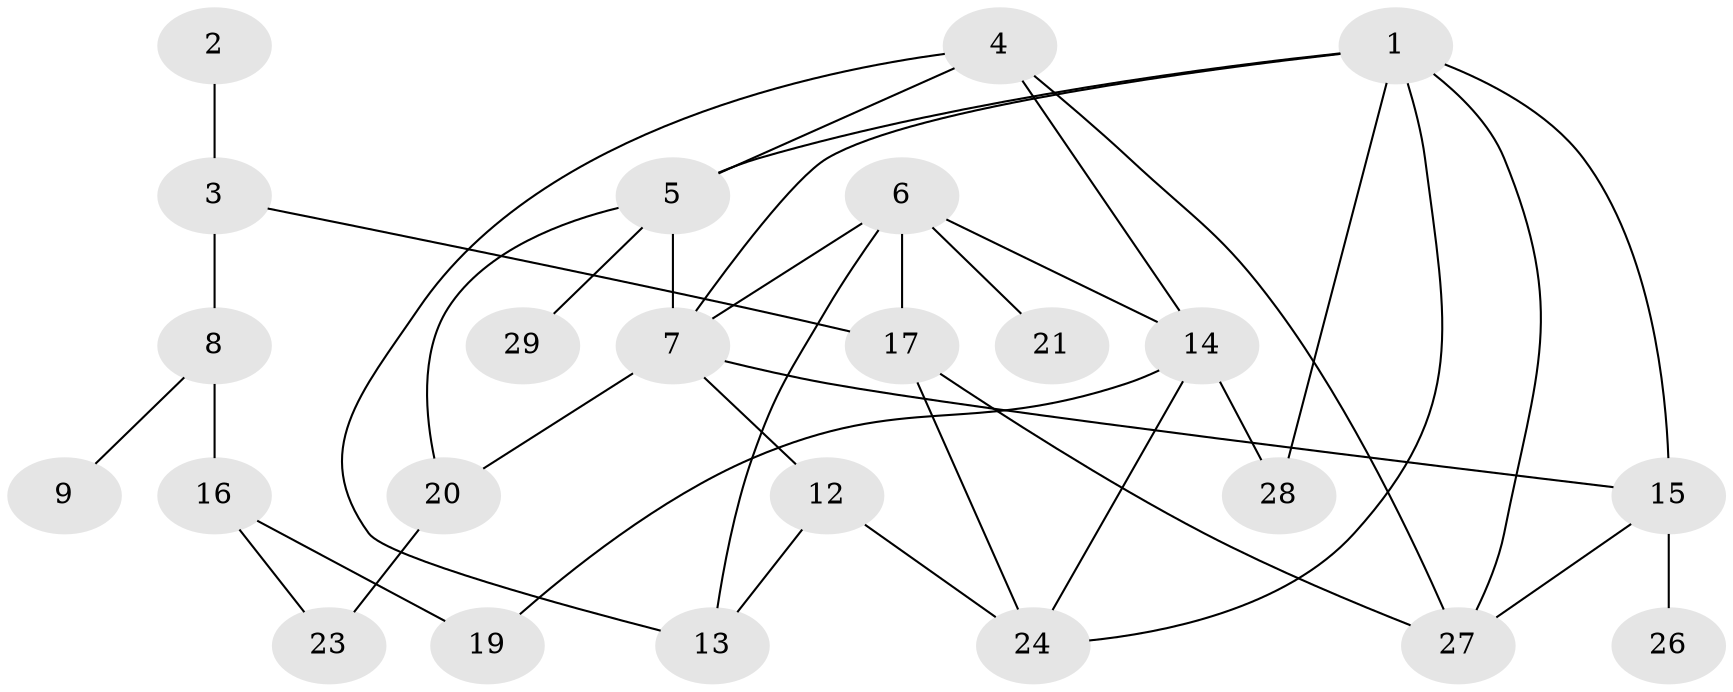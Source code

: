 // original degree distribution, {1: 0.25862068965517243, 3: 0.27586206896551724, 4: 0.08620689655172414, 2: 0.2413793103448276, 0: 0.05172413793103448, 9: 0.017241379310344827, 6: 0.034482758620689655, 7: 0.017241379310344827, 5: 0.017241379310344827}
// Generated by graph-tools (version 1.1) at 2025/33/03/09/25 02:33:50]
// undirected, 24 vertices, 38 edges
graph export_dot {
graph [start="1"]
  node [color=gray90,style=filled];
  1;
  2;
  3;
  4;
  5;
  6;
  7;
  8;
  9;
  12;
  13;
  14;
  15;
  16;
  17;
  19;
  20;
  21;
  23;
  24;
  26;
  27;
  28;
  29;
  1 -- 5 [weight=1.0];
  1 -- 7 [weight=1.0];
  1 -- 15 [weight=1.0];
  1 -- 24 [weight=1.0];
  1 -- 27 [weight=1.0];
  1 -- 28 [weight=1.0];
  2 -- 3 [weight=1.0];
  3 -- 8 [weight=1.0];
  3 -- 17 [weight=1.0];
  4 -- 5 [weight=1.0];
  4 -- 13 [weight=1.0];
  4 -- 14 [weight=1.0];
  4 -- 27 [weight=1.0];
  5 -- 7 [weight=1.0];
  5 -- 20 [weight=1.0];
  5 -- 29 [weight=1.0];
  6 -- 7 [weight=1.0];
  6 -- 13 [weight=1.0];
  6 -- 14 [weight=1.0];
  6 -- 17 [weight=1.0];
  6 -- 21 [weight=1.0];
  7 -- 12 [weight=4.0];
  7 -- 15 [weight=1.0];
  7 -- 20 [weight=1.0];
  8 -- 9 [weight=1.0];
  8 -- 16 [weight=1.0];
  12 -- 13 [weight=1.0];
  12 -- 24 [weight=1.0];
  14 -- 19 [weight=1.0];
  14 -- 24 [weight=1.0];
  14 -- 28 [weight=1.0];
  15 -- 26 [weight=1.0];
  15 -- 27 [weight=1.0];
  16 -- 19 [weight=1.0];
  16 -- 23 [weight=1.0];
  17 -- 24 [weight=1.0];
  17 -- 27 [weight=1.0];
  20 -- 23 [weight=1.0];
}
